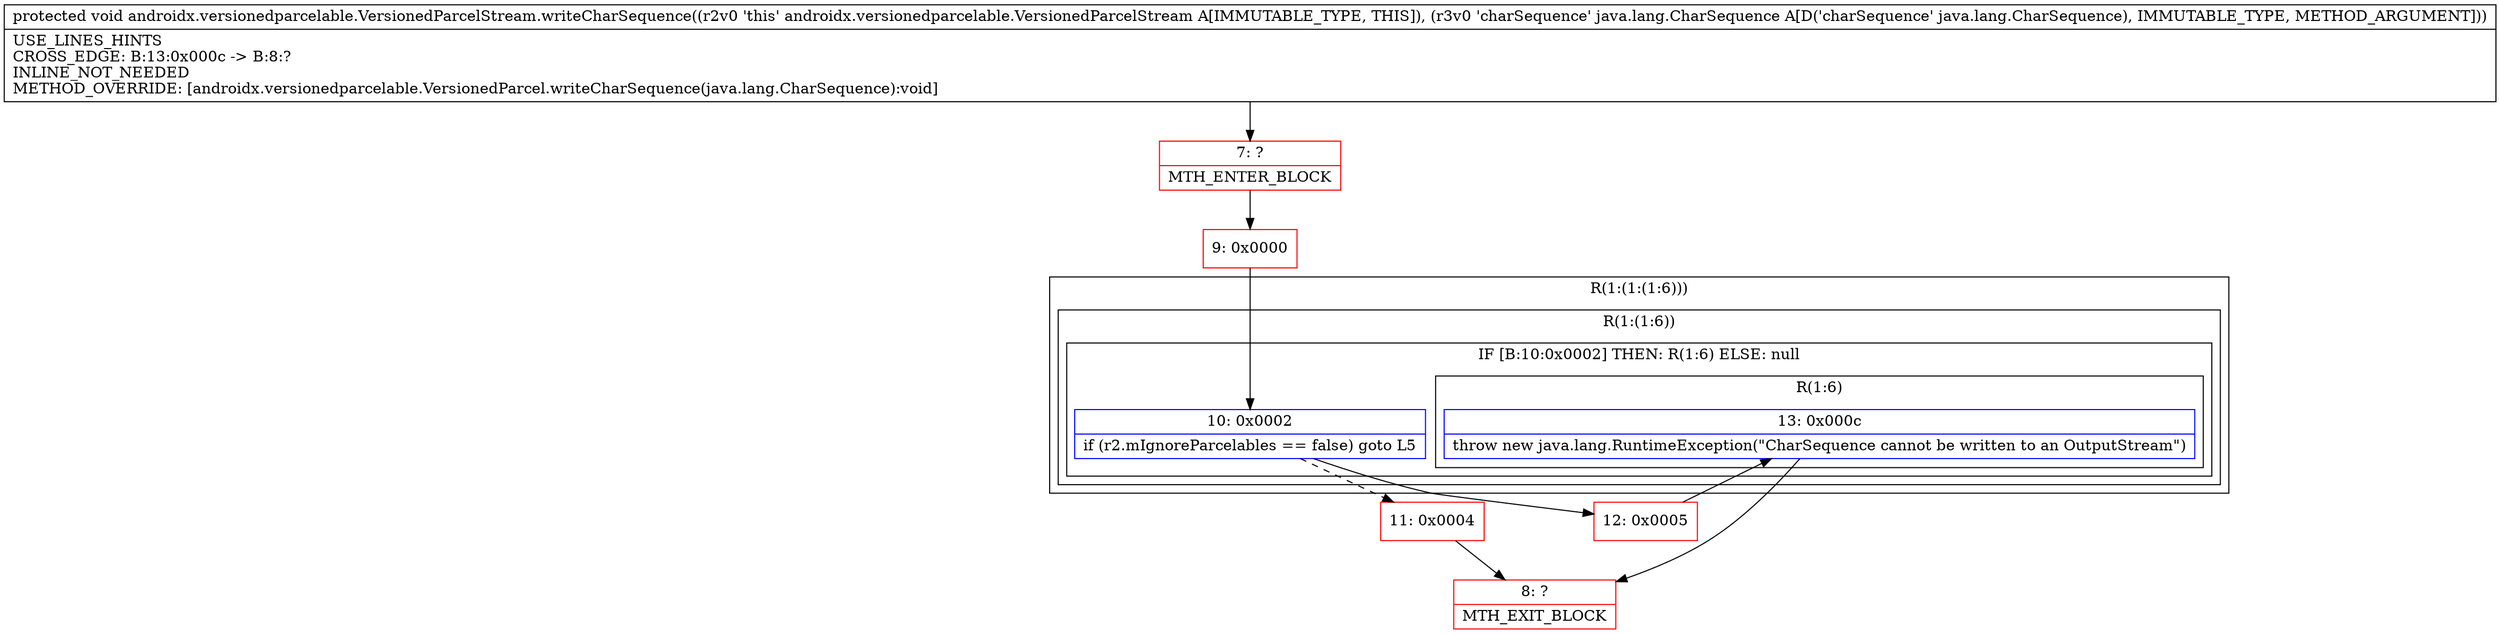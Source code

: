digraph "CFG forandroidx.versionedparcelable.VersionedParcelStream.writeCharSequence(Ljava\/lang\/CharSequence;)V" {
subgraph cluster_Region_687138148 {
label = "R(1:(1:(1:6)))";
node [shape=record,color=blue];
subgraph cluster_Region_904050619 {
label = "R(1:(1:6))";
node [shape=record,color=blue];
subgraph cluster_IfRegion_2130222210 {
label = "IF [B:10:0x0002] THEN: R(1:6) ELSE: null";
node [shape=record,color=blue];
Node_10 [shape=record,label="{10\:\ 0x0002|if (r2.mIgnoreParcelables == false) goto L5\l}"];
subgraph cluster_Region_1326080303 {
label = "R(1:6)";
node [shape=record,color=blue];
Node_13 [shape=record,label="{13\:\ 0x000c|throw new java.lang.RuntimeException(\"CharSequence cannot be written to an OutputStream\")\l}"];
}
}
}
}
Node_7 [shape=record,color=red,label="{7\:\ ?|MTH_ENTER_BLOCK\l}"];
Node_9 [shape=record,color=red,label="{9\:\ 0x0000}"];
Node_11 [shape=record,color=red,label="{11\:\ 0x0004}"];
Node_8 [shape=record,color=red,label="{8\:\ ?|MTH_EXIT_BLOCK\l}"];
Node_12 [shape=record,color=red,label="{12\:\ 0x0005}"];
MethodNode[shape=record,label="{protected void androidx.versionedparcelable.VersionedParcelStream.writeCharSequence((r2v0 'this' androidx.versionedparcelable.VersionedParcelStream A[IMMUTABLE_TYPE, THIS]), (r3v0 'charSequence' java.lang.CharSequence A[D('charSequence' java.lang.CharSequence), IMMUTABLE_TYPE, METHOD_ARGUMENT]))  | USE_LINES_HINTS\lCROSS_EDGE: B:13:0x000c \-\> B:8:?\lINLINE_NOT_NEEDED\lMETHOD_OVERRIDE: [androidx.versionedparcelable.VersionedParcel.writeCharSequence(java.lang.CharSequence):void]\l}"];
MethodNode -> Node_7;Node_10 -> Node_11[style=dashed];
Node_10 -> Node_12;
Node_13 -> Node_8;
Node_7 -> Node_9;
Node_9 -> Node_10;
Node_11 -> Node_8;
Node_12 -> Node_13;
}

